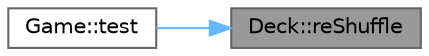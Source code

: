 digraph "Deck::reShuffle"
{
 // LATEX_PDF_SIZE
  bgcolor="transparent";
  edge [fontname=Helvetica,fontsize=10,labelfontname=Helvetica,labelfontsize=10];
  node [fontname=Helvetica,fontsize=10,shape=box,height=0.2,width=0.4];
  rankdir="RL";
  Node1 [id="Node000001",label="Deck::reShuffle",height=0.2,width=0.4,color="gray40", fillcolor="grey60", style="filled", fontcolor="black",tooltip="Takes pile of card puts into deck and shuffles it."];
  Node1 -> Node2 [id="edge1_Node000001_Node000002",dir="back",color="steelblue1",style="solid",tooltip=" "];
  Node2 [id="Node000002",label="Game::test",height=0.2,width=0.4,color="grey40", fillcolor="white", style="filled",URL="$dd/d1f/class_game.html#a991c1a8d7fd73ab1c2095b12674169a0",tooltip="Sets up 4 slots of cards K-2 and puts 4 Aces into deck for development purpose."];
}

